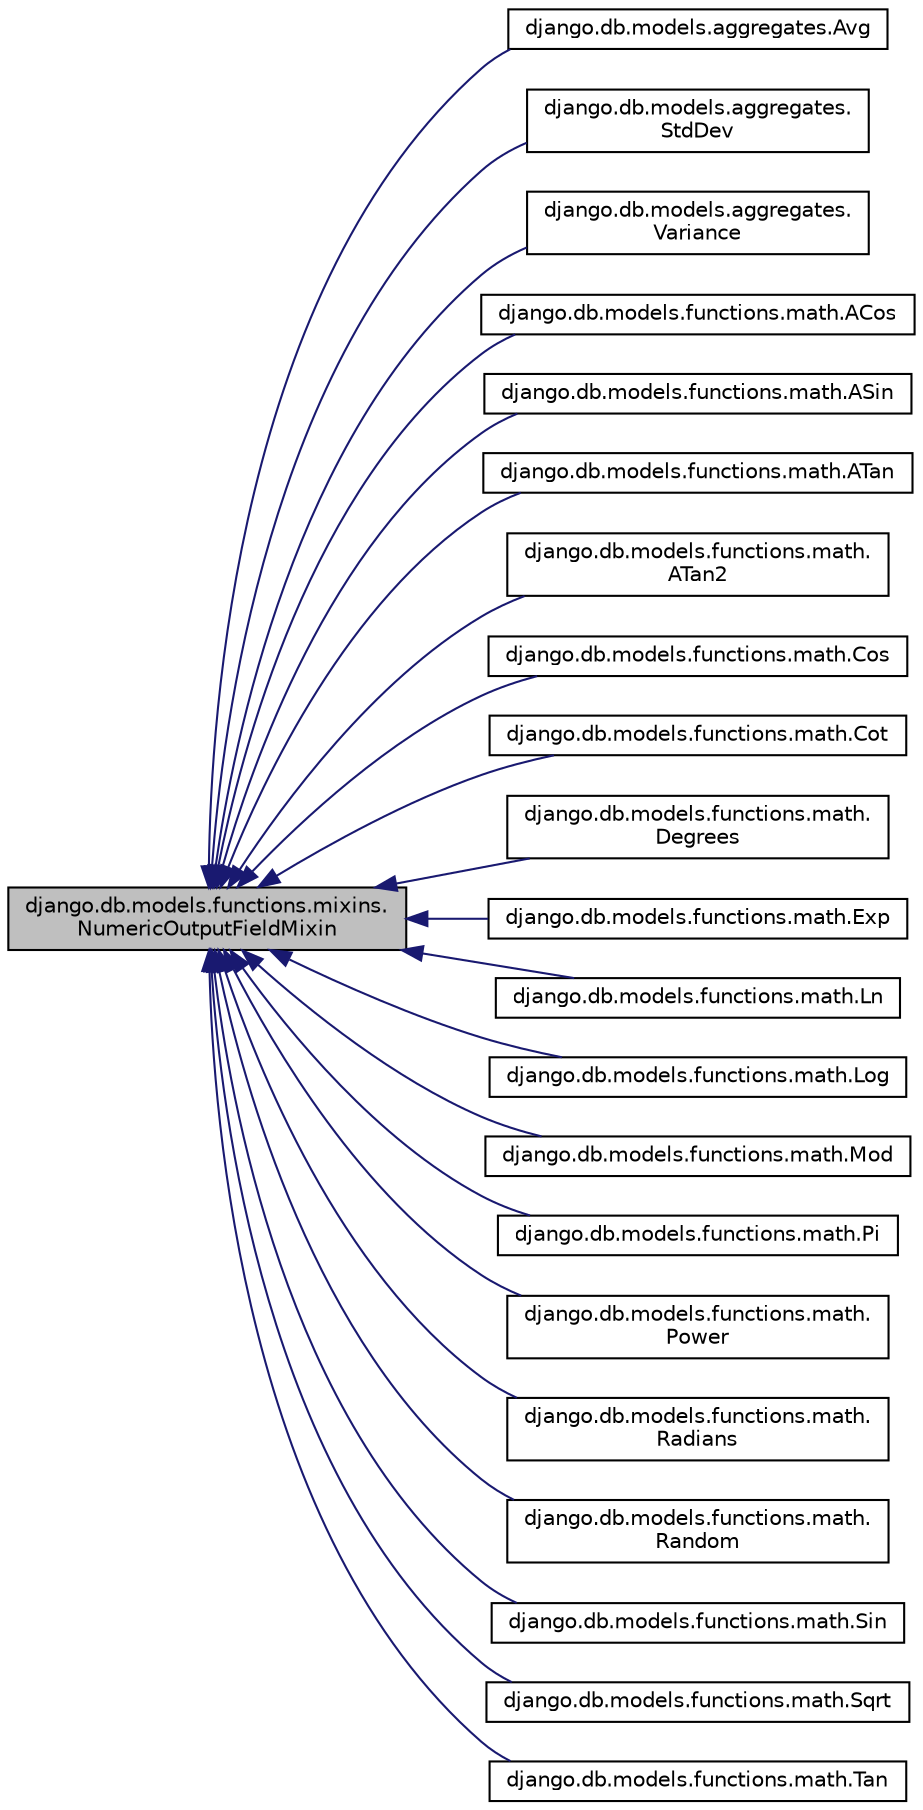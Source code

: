 digraph "django.db.models.functions.mixins.NumericOutputFieldMixin"
{
 // LATEX_PDF_SIZE
  edge [fontname="Helvetica",fontsize="10",labelfontname="Helvetica",labelfontsize="10"];
  node [fontname="Helvetica",fontsize="10",shape=record];
  rankdir="LR";
  Node1 [label="django.db.models.functions.mixins.\lNumericOutputFieldMixin",height=0.2,width=0.4,color="black", fillcolor="grey75", style="filled", fontcolor="black",tooltip=" "];
  Node1 -> Node2 [dir="back",color="midnightblue",fontsize="10",style="solid"];
  Node2 [label="django.db.models.aggregates.Avg",height=0.2,width=0.4,color="black", fillcolor="white", style="filled",URL="$classdjango_1_1db_1_1models_1_1aggregates_1_1_avg.html",tooltip=" "];
  Node1 -> Node3 [dir="back",color="midnightblue",fontsize="10",style="solid"];
  Node3 [label="django.db.models.aggregates.\lStdDev",height=0.2,width=0.4,color="black", fillcolor="white", style="filled",URL="$classdjango_1_1db_1_1models_1_1aggregates_1_1_std_dev.html",tooltip=" "];
  Node1 -> Node4 [dir="back",color="midnightblue",fontsize="10",style="solid"];
  Node4 [label="django.db.models.aggregates.\lVariance",height=0.2,width=0.4,color="black", fillcolor="white", style="filled",URL="$classdjango_1_1db_1_1models_1_1aggregates_1_1_variance.html",tooltip=" "];
  Node1 -> Node5 [dir="back",color="midnightblue",fontsize="10",style="solid"];
  Node5 [label="django.db.models.functions.math.ACos",height=0.2,width=0.4,color="black", fillcolor="white", style="filled",URL="$classdjango_1_1db_1_1models_1_1functions_1_1math_1_1_a_cos.html",tooltip=" "];
  Node1 -> Node6 [dir="back",color="midnightblue",fontsize="10",style="solid"];
  Node6 [label="django.db.models.functions.math.ASin",height=0.2,width=0.4,color="black", fillcolor="white", style="filled",URL="$classdjango_1_1db_1_1models_1_1functions_1_1math_1_1_a_sin.html",tooltip=" "];
  Node1 -> Node7 [dir="back",color="midnightblue",fontsize="10",style="solid"];
  Node7 [label="django.db.models.functions.math.ATan",height=0.2,width=0.4,color="black", fillcolor="white", style="filled",URL="$classdjango_1_1db_1_1models_1_1functions_1_1math_1_1_a_tan.html",tooltip=" "];
  Node1 -> Node8 [dir="back",color="midnightblue",fontsize="10",style="solid"];
  Node8 [label="django.db.models.functions.math.\lATan2",height=0.2,width=0.4,color="black", fillcolor="white", style="filled",URL="$classdjango_1_1db_1_1models_1_1functions_1_1math_1_1_a_tan2.html",tooltip=" "];
  Node1 -> Node9 [dir="back",color="midnightblue",fontsize="10",style="solid"];
  Node9 [label="django.db.models.functions.math.Cos",height=0.2,width=0.4,color="black", fillcolor="white", style="filled",URL="$classdjango_1_1db_1_1models_1_1functions_1_1math_1_1_cos.html",tooltip=" "];
  Node1 -> Node10 [dir="back",color="midnightblue",fontsize="10",style="solid"];
  Node10 [label="django.db.models.functions.math.Cot",height=0.2,width=0.4,color="black", fillcolor="white", style="filled",URL="$classdjango_1_1db_1_1models_1_1functions_1_1math_1_1_cot.html",tooltip=" "];
  Node1 -> Node11 [dir="back",color="midnightblue",fontsize="10",style="solid"];
  Node11 [label="django.db.models.functions.math.\lDegrees",height=0.2,width=0.4,color="black", fillcolor="white", style="filled",URL="$classdjango_1_1db_1_1models_1_1functions_1_1math_1_1_degrees.html",tooltip=" "];
  Node1 -> Node12 [dir="back",color="midnightblue",fontsize="10",style="solid"];
  Node12 [label="django.db.models.functions.math.Exp",height=0.2,width=0.4,color="black", fillcolor="white", style="filled",URL="$classdjango_1_1db_1_1models_1_1functions_1_1math_1_1_exp.html",tooltip=" "];
  Node1 -> Node13 [dir="back",color="midnightblue",fontsize="10",style="solid"];
  Node13 [label="django.db.models.functions.math.Ln",height=0.2,width=0.4,color="black", fillcolor="white", style="filled",URL="$classdjango_1_1db_1_1models_1_1functions_1_1math_1_1_ln.html",tooltip=" "];
  Node1 -> Node14 [dir="back",color="midnightblue",fontsize="10",style="solid"];
  Node14 [label="django.db.models.functions.math.Log",height=0.2,width=0.4,color="black", fillcolor="white", style="filled",URL="$classdjango_1_1db_1_1models_1_1functions_1_1math_1_1_log.html",tooltip=" "];
  Node1 -> Node15 [dir="back",color="midnightblue",fontsize="10",style="solid"];
  Node15 [label="django.db.models.functions.math.Mod",height=0.2,width=0.4,color="black", fillcolor="white", style="filled",URL="$classdjango_1_1db_1_1models_1_1functions_1_1math_1_1_mod.html",tooltip=" "];
  Node1 -> Node16 [dir="back",color="midnightblue",fontsize="10",style="solid"];
  Node16 [label="django.db.models.functions.math.Pi",height=0.2,width=0.4,color="black", fillcolor="white", style="filled",URL="$classdjango_1_1db_1_1models_1_1functions_1_1math_1_1_pi.html",tooltip=" "];
  Node1 -> Node17 [dir="back",color="midnightblue",fontsize="10",style="solid"];
  Node17 [label="django.db.models.functions.math.\lPower",height=0.2,width=0.4,color="black", fillcolor="white", style="filled",URL="$classdjango_1_1db_1_1models_1_1functions_1_1math_1_1_power.html",tooltip=" "];
  Node1 -> Node18 [dir="back",color="midnightblue",fontsize="10",style="solid"];
  Node18 [label="django.db.models.functions.math.\lRadians",height=0.2,width=0.4,color="black", fillcolor="white", style="filled",URL="$classdjango_1_1db_1_1models_1_1functions_1_1math_1_1_radians.html",tooltip=" "];
  Node1 -> Node19 [dir="back",color="midnightblue",fontsize="10",style="solid"];
  Node19 [label="django.db.models.functions.math.\lRandom",height=0.2,width=0.4,color="black", fillcolor="white", style="filled",URL="$classdjango_1_1db_1_1models_1_1functions_1_1math_1_1_random.html",tooltip=" "];
  Node1 -> Node20 [dir="back",color="midnightblue",fontsize="10",style="solid"];
  Node20 [label="django.db.models.functions.math.Sin",height=0.2,width=0.4,color="black", fillcolor="white", style="filled",URL="$classdjango_1_1db_1_1models_1_1functions_1_1math_1_1_sin.html",tooltip=" "];
  Node1 -> Node21 [dir="back",color="midnightblue",fontsize="10",style="solid"];
  Node21 [label="django.db.models.functions.math.Sqrt",height=0.2,width=0.4,color="black", fillcolor="white", style="filled",URL="$classdjango_1_1db_1_1models_1_1functions_1_1math_1_1_sqrt.html",tooltip=" "];
  Node1 -> Node22 [dir="back",color="midnightblue",fontsize="10",style="solid"];
  Node22 [label="django.db.models.functions.math.Tan",height=0.2,width=0.4,color="black", fillcolor="white", style="filled",URL="$classdjango_1_1db_1_1models_1_1functions_1_1math_1_1_tan.html",tooltip=" "];
}
